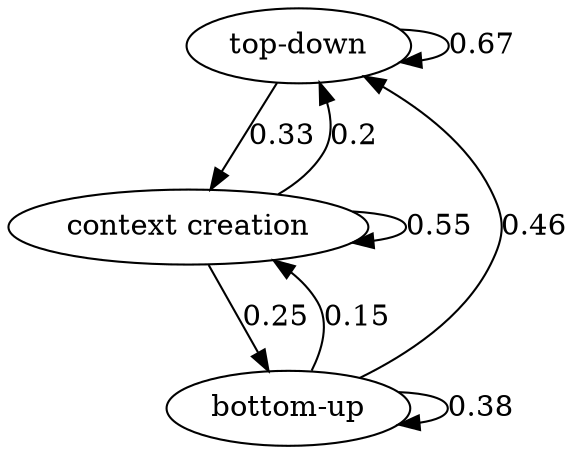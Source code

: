 digraph  {
"top-down";
"context creation";
"bottom-up";
"top-down" -> "top-down"  [weight="0.6666666666666666", label="0.67"];
"top-down" -> "context creation"  [weight="0.3333333333333333", label="0.33"];
"context creation" -> "top-down"  [weight="0.2", label="0.2"];
"context creation" -> "context creation"  [weight="0.55", label="0.55"];
"context creation" -> "bottom-up"  [weight="0.25", label="0.25"];
"bottom-up" -> "top-down"  [weight="0.46153846153846156", label="0.46"];
"bottom-up" -> "context creation"  [weight="0.15384615384615385", label="0.15"];
"bottom-up" -> "bottom-up"  [weight="0.38461538461538464", label="0.38"];
}
